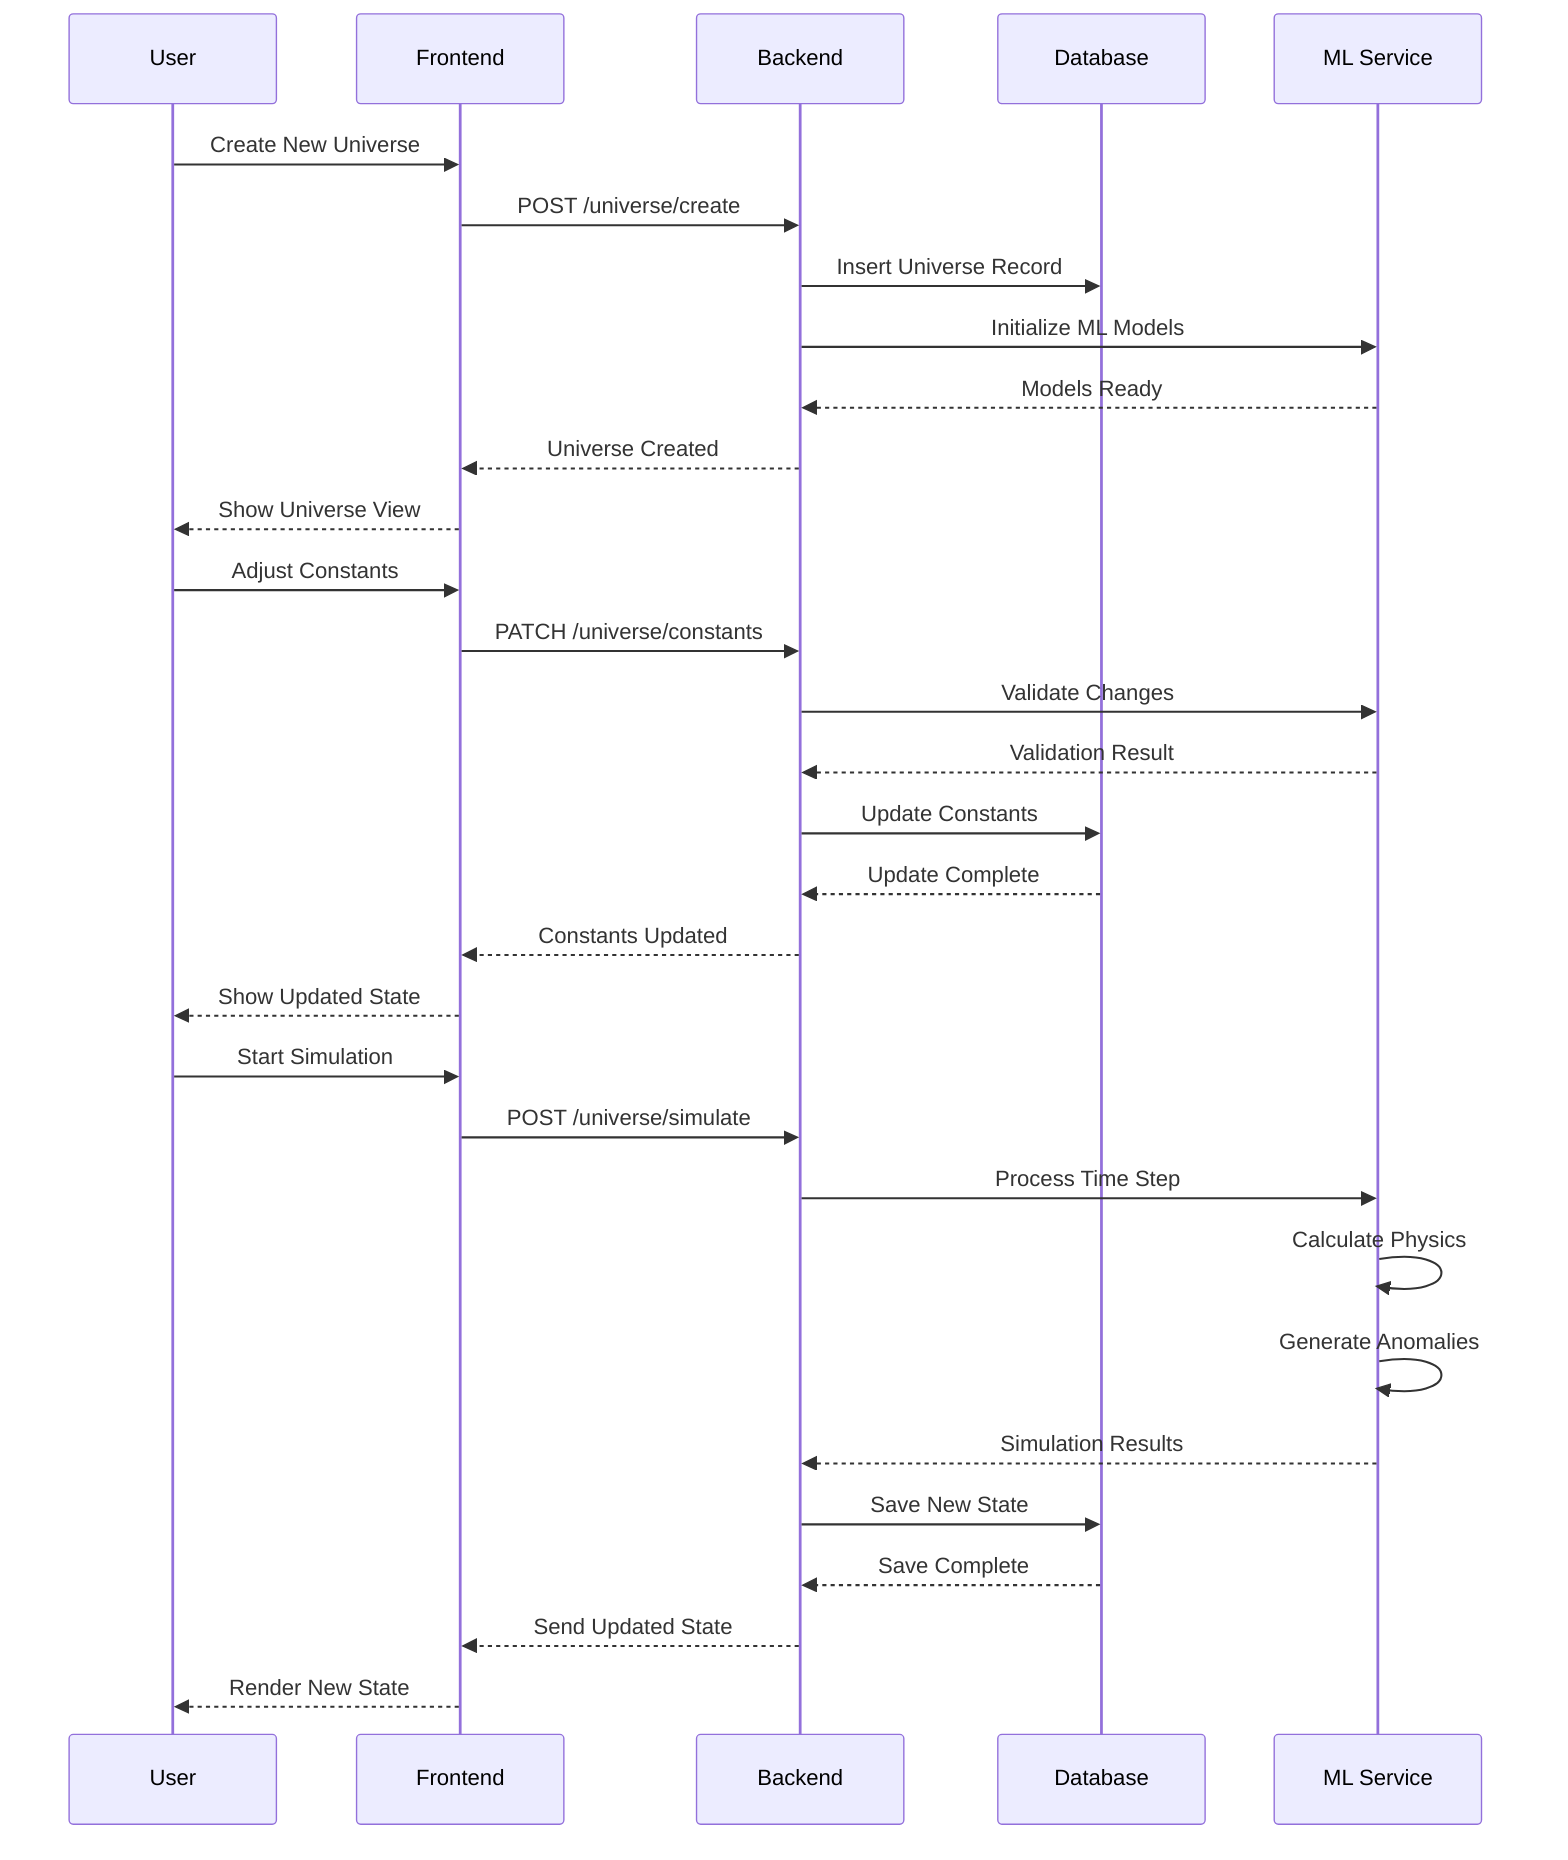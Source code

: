 sequenceDiagram
    participant U as User
    participant F as Frontend
    participant B as Backend
    participant DB as Database
    participant ML as ML Service
    
    U->>F: Create New Universe
    F->>B: POST /universe/create
    B->>DB: Insert Universe Record
    B->>ML: Initialize ML Models
    ML-->>B: Models Ready
    B-->>F: Universe Created
    F-->>U: Show Universe View
    
    U->>F: Adjust Constants
    F->>B: PATCH /universe/constants
    B->>ML: Validate Changes
    ML-->>B: Validation Result
    B->>DB: Update Constants
    DB-->>B: Update Complete
    B-->>F: Constants Updated
    F-->>U: Show Updated State
    
    U->>F: Start Simulation
    F->>B: POST /universe/simulate
    B->>ML: Process Time Step
    ML->>ML: Calculate Physics
    ML->>ML: Generate Anomalies
    ML-->>B: Simulation Results
    B->>DB: Save New State
    DB-->>B: Save Complete
    B-->>F: Send Updated State
    F-->>U: Render New State